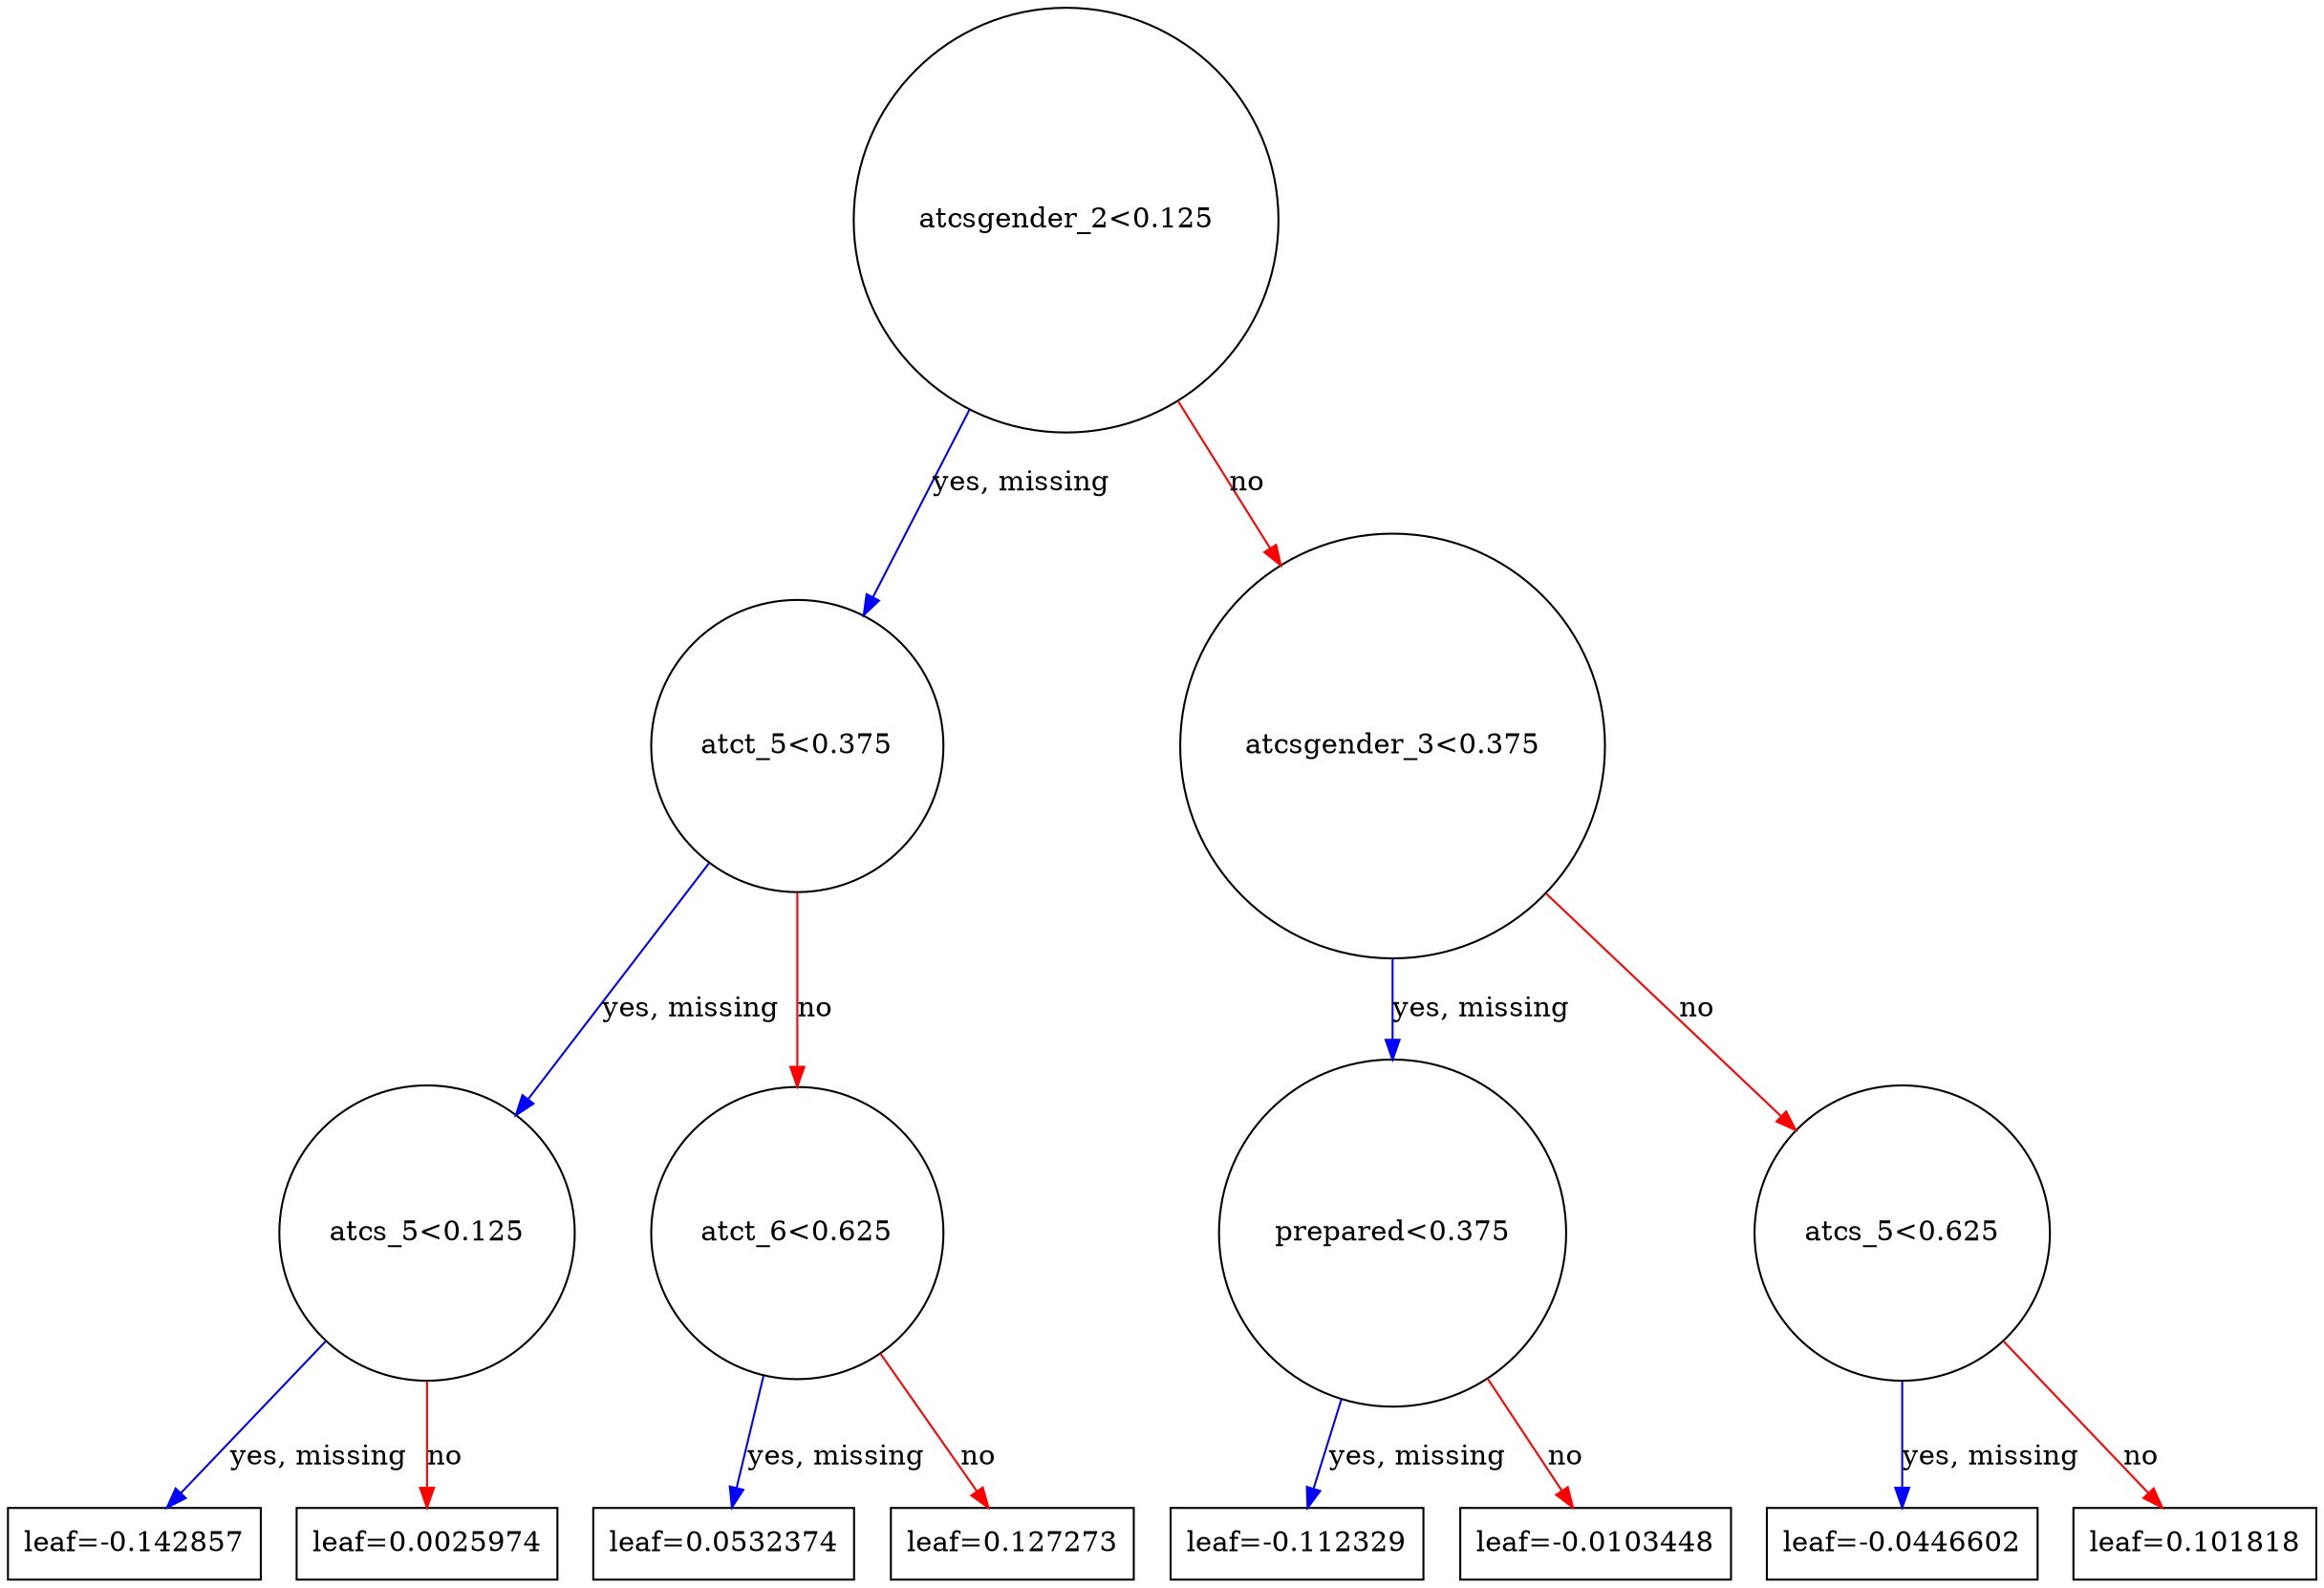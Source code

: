 digraph {
	graph [rankdir=UT]
		0 [label="atcsgender_2<0.125" shape=circle]
			0 -> 1 [label="yes, missing" color="#0000FF"]
			0 -> 2 [label=no color="#FF0000"]
		1 [label="atct_5<0.375" shape=circle]
			1 -> 3 [label="yes, missing" color="#0000FF"]
			1 -> 4 [label=no color="#FF0000"]
		3 [label="atcs_5<0.125" shape=circle]
			3 -> 7 [label="yes, missing" color="#0000FF"]
			3 -> 8 [label=no color="#FF0000"]
		7 [label="leaf=-0.142857" shape=box]
		8 [label="leaf=0.0025974" shape=box]
		4 [label="atct_6<0.625" shape=circle]
			4 -> 9 [label="yes, missing" color="#0000FF"]
			4 -> 10 [label=no color="#FF0000"]
		9 [label="leaf=0.0532374" shape=box]
		10 [label="leaf=0.127273" shape=box]
		2 [label="atcsgender_3<0.375" shape=circle]
			2 -> 5 [label="yes, missing" color="#0000FF"]
			2 -> 6 [label=no color="#FF0000"]
		5 [label="prepared<0.375" shape=circle]
			5 -> 11 [label="yes, missing" color="#0000FF"]
			5 -> 12 [label=no color="#FF0000"]
		11 [label="leaf=-0.112329" shape=box]
		12 [label="leaf=-0.0103448" shape=box]
		6 [label="atcs_5<0.625" shape=circle]
			6 -> 13 [label="yes, missing" color="#0000FF"]
			6 -> 14 [label=no color="#FF0000"]
		13 [label="leaf=-0.0446602" shape=box]
		14 [label="leaf=0.101818" shape=box]
}